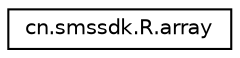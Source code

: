 digraph "类继承关系图"
{
 // LATEX_PDF_SIZE
  edge [fontname="Helvetica",fontsize="10",labelfontname="Helvetica",labelfontsize="10"];
  node [fontname="Helvetica",fontsize="10",shape=record];
  rankdir="LR";
  Node0 [label="cn.smssdk.R.array",height=0.2,width=0.4,color="black", fillcolor="white", style="filled",URL="$classcn_1_1smssdk_1_1_r_1_1array.html",tooltip=" "];
}
